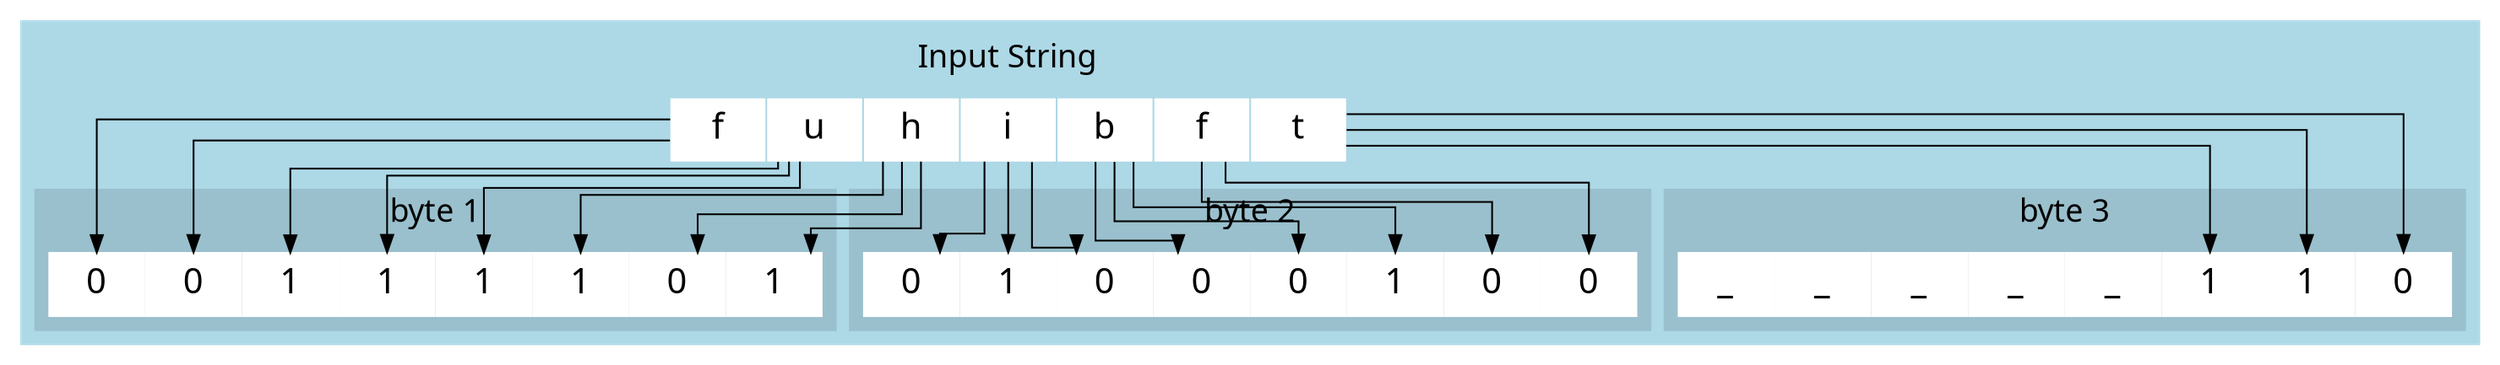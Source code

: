 digraph output_string {
  bgcolor=transparent
  graph [splines=ortho nodesep=0 fontsize=18 fontname="HackNerdFont" style=filled color=lightblue];
  node [fontsize=20 fontname="HackNerdFont" style=filled color=white shape=box];

  subgraph cluster_output {

    subgraph cluster_input {
      label = "Input String";
      rankdir=LR;
      h [label="h", shape=plaintext];
      u [label="u", shape=plaintext];
      f [label="f", shape=plaintext];
      f2 [label="f", shape=plaintext];
      b [label="b", shape=plaintext];
      i [label="i", shape=plaintext];
      t [label="t", shape=plaintext];
    }

    subgraph cluster_byte1 {
      label = "byte 1"
      color = lightblue3
      rankdir=LR;
      by1b1[label="1"];
      by1b2[label="0"];
      by1b3[label="1"];
      by1b4[label="1"];
      by1b5[label="1"];
      by1b6[label="1"];
      by1b7[label="0"];
      by1b8[label="0"];
    }
    subgraph cluster_byte2 {
      label = "byte 2"
      color = lightblue3
      by2b1[label="0"];
      by2b2[label="0"];
      by2b3[label="1"];
      by2b4[label="0"];
      by2b5[label="0"];
      by2b6[label="0"];
      by2b7[label="1"];
      by2b8[label="0"];
    }
    subgraph cluster_byte3 {
      label = "byte 3"
      color = lightblue3
      by3b1[label="0"];
      by3b2[label="1"];
      by3b3[label="1"];
      by3b4[label="_"];
      by3b5[label="_"];
      by3b6[label="_"];
      by3b7[label="_"];
      by3b8[label="_"];
    }

    // Connections
    h -> by1b1
    h -> by1b2
    h -> by1b3

    u -> by1b4
    u -> by1b5
    u -> by1b6

    f -> by1b7
    f -> by1b8

    f2 -> by2b1
    f2 -> by2b2

    b -> by2b3
    b -> by2b4
    b -> by2b5

    i -> by2b6
    i -> by2b7
    i -> by2b8

    t -> by3b1
    t -> by3b2
    t -> by3b3
  }
}
